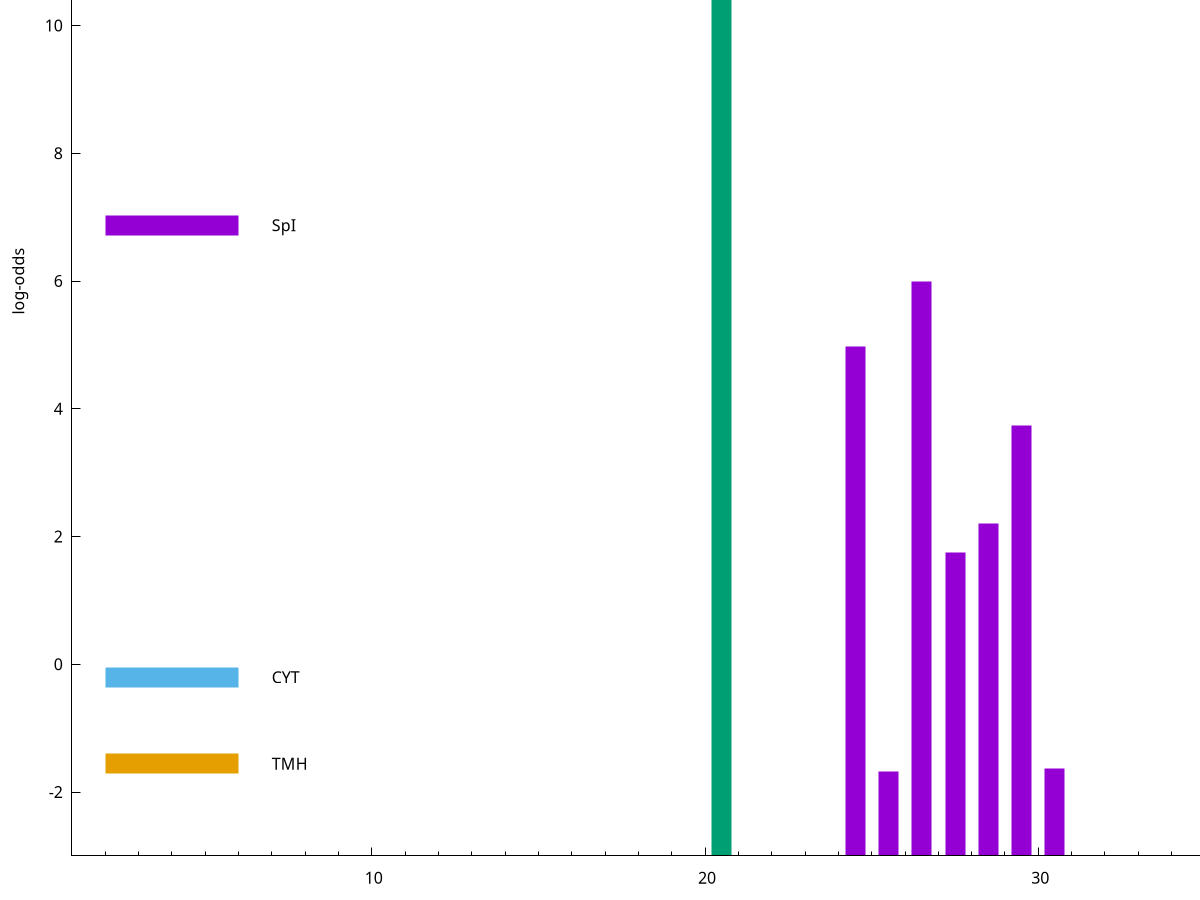 set title "LipoP predictions for SRR5666468.gff"
set size 2., 1.4
set xrange [1:70] 
set mxtics 10
set yrange [-3:15]
set y2range [0:18]
set ylabel "log-odds"
set term postscript eps color solid "Helvetica" 30
set output "SRR5666468.gff7.eps"
set arrow from 2,12.3549 to 6,12.3549 nohead lt 2 lw 20
set label "SpII" at 7,12.3549
set arrow from 2,6.87406 to 6,6.87406 nohead lt 1 lw 20
set label "SpI" at 7,6.87406
set arrow from 2,-0.200913 to 6,-0.200913 nohead lt 3 lw 20
set label "CYT" at 7,-0.200913
set arrow from 2,-1.55781 to 6,-1.55781 nohead lt 4 lw 20
set label "TMH" at 7,-1.55781
set arrow from 2,12.3549 to 6,12.3549 nohead lt 2 lw 20
set label "SpII" at 7,12.3549
# NOTE: The scores below are the log-odds scores with the threshold
# NOTE: subtracted (a hack to make gnuplot make the histogram all
# NOTE: look nice).
plot "-" axes x1y2 title "" with impulses lt 2 lw 20, "-" axes x1y2 title "" with impulses lt 1 lw 20
20.500000 15.354900
e
26.500000 8.989400
24.500000 7.983650
29.500000 6.744880
28.500000 5.203350
27.500000 4.748900
30.500000 1.376040
25.500000 1.318980
e
exit
